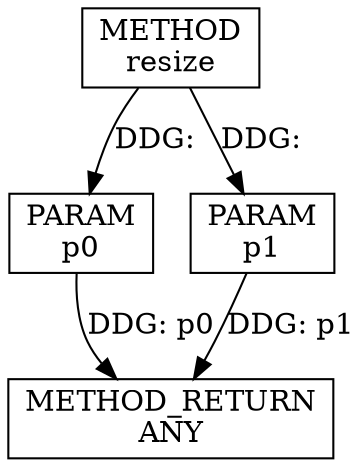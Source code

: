 digraph "resize" {  
node [shape="rect"];  
"111669149712" [label = <METHOD<BR/>resize> ]
"128849018896" [label = <METHOD_RETURN<BR/>ANY> ]
"115964117014" [label = <PARAM<BR/>p0> ]
"115964117015" [label = <PARAM<BR/>p1> ]
  "115964117014" -> "128849018896"  [ label = "DDG: p0"] 
  "115964117015" -> "128849018896"  [ label = "DDG: p1"] 
  "111669149712" -> "115964117014"  [ label = "DDG: "] 
  "111669149712" -> "115964117015"  [ label = "DDG: "] 
}
